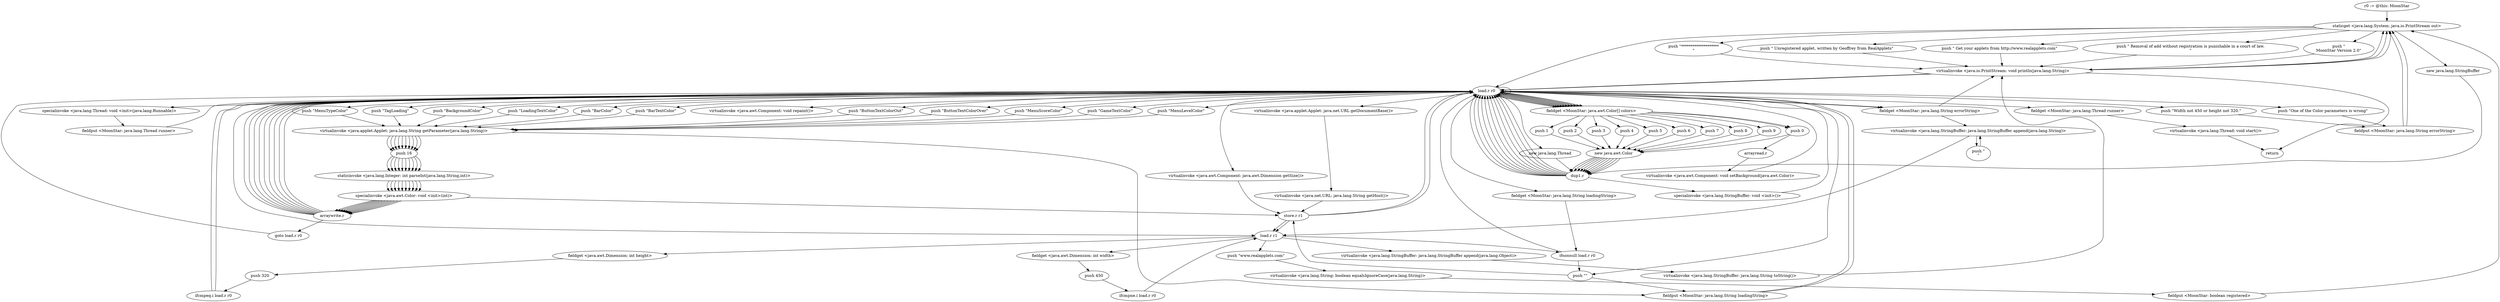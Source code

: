 digraph "" {
    "r0 := @this: MoonStar"
    "staticget <java.lang.System: java.io.PrintStream out>"
    "r0 := @this: MoonStar"->"staticget <java.lang.System: java.io.PrintStream out>";
    "push \"\nMoonStar Version 2.0\""
    "staticget <java.lang.System: java.io.PrintStream out>"->"push \"\nMoonStar Version 2.0\"";
    "virtualinvoke <java.io.PrintStream: void println(java.lang.String)>"
    "push \"\nMoonStar Version 2.0\""->"virtualinvoke <java.io.PrintStream: void println(java.lang.String)>";
    "virtualinvoke <java.io.PrintStream: void println(java.lang.String)>"->"staticget <java.lang.System: java.io.PrintStream out>";
    "push \"********************\n\""
    "staticget <java.lang.System: java.io.PrintStream out>"->"push \"********************\n\"";
    "push \"********************\n\""->"virtualinvoke <java.io.PrintStream: void println(java.lang.String)>";
    "load.r r0"
    "virtualinvoke <java.io.PrintStream: void println(java.lang.String)>"->"load.r r0";
    "virtualinvoke <java.applet.Applet: java.net.URL getDocumentBase()>"
    "load.r r0"->"virtualinvoke <java.applet.Applet: java.net.URL getDocumentBase()>";
    "virtualinvoke <java.net.URL: java.lang.String getHost()>"
    "virtualinvoke <java.applet.Applet: java.net.URL getDocumentBase()>"->"virtualinvoke <java.net.URL: java.lang.String getHost()>";
    "store.r r1"
    "virtualinvoke <java.net.URL: java.lang.String getHost()>"->"store.r r1";
    "load.r r1"
    "store.r r1"->"load.r r1";
    "ifnonnull load.r r0"
    "load.r r1"->"ifnonnull load.r r0";
    "push \"\""
    "ifnonnull load.r r0"->"push \"\"";
    "push \"\""->"store.r r1";
    "store.r r1"->"load.r r0";
    "load.r r0"->"load.r r1";
    "push \"www.realapplets.com\""
    "load.r r1"->"push \"www.realapplets.com\"";
    "virtualinvoke <java.lang.String: boolean equalsIgnoreCase(java.lang.String)>"
    "push \"www.realapplets.com\""->"virtualinvoke <java.lang.String: boolean equalsIgnoreCase(java.lang.String)>";
    "fieldput <MoonStar: boolean registered>"
    "virtualinvoke <java.lang.String: boolean equalsIgnoreCase(java.lang.String)>"->"fieldput <MoonStar: boolean registered>";
    "fieldput <MoonStar: boolean registered>"->"staticget <java.lang.System: java.io.PrintStream out>";
    "push \" Unregistered applet, written by Geoffrey from RealApplets\""
    "staticget <java.lang.System: java.io.PrintStream out>"->"push \" Unregistered applet, written by Geoffrey from RealApplets\"";
    "push \" Unregistered applet, written by Geoffrey from RealApplets\""->"virtualinvoke <java.io.PrintStream: void println(java.lang.String)>";
    "virtualinvoke <java.io.PrintStream: void println(java.lang.String)>"->"staticget <java.lang.System: java.io.PrintStream out>";
    "push \" Get your applets from http://www.realapplets.com\""
    "staticget <java.lang.System: java.io.PrintStream out>"->"push \" Get your applets from http://www.realapplets.com\"";
    "push \" Get your applets from http://www.realapplets.com\""->"virtualinvoke <java.io.PrintStream: void println(java.lang.String)>";
    "virtualinvoke <java.io.PrintStream: void println(java.lang.String)>"->"staticget <java.lang.System: java.io.PrintStream out>";
    "push \" Removal of add without registration is punishable in a court of law.\n\""
    "staticget <java.lang.System: java.io.PrintStream out>"->"push \" Removal of add without registration is punishable in a court of law.\n\"";
    "push \" Removal of add without registration is punishable in a court of law.\n\""->"virtualinvoke <java.io.PrintStream: void println(java.lang.String)>";
    "virtualinvoke <java.io.PrintStream: void println(java.lang.String)>"->"load.r r0";
    "virtualinvoke <java.awt.Component: java.awt.Dimension getSize()>"
    "load.r r0"->"virtualinvoke <java.awt.Component: java.awt.Dimension getSize()>";
    "virtualinvoke <java.awt.Component: java.awt.Dimension getSize()>"->"store.r r1";
    "store.r r1"->"load.r r1";
    "fieldget <java.awt.Dimension: int width>"
    "load.r r1"->"fieldget <java.awt.Dimension: int width>";
    "push 450"
    "fieldget <java.awt.Dimension: int width>"->"push 450";
    "ifcmpne.i load.r r0"
    "push 450"->"ifcmpne.i load.r r0";
    "ifcmpne.i load.r r0"->"load.r r1";
    "fieldget <java.awt.Dimension: int height>"
    "load.r r1"->"fieldget <java.awt.Dimension: int height>";
    "push 320"
    "fieldget <java.awt.Dimension: int height>"->"push 320";
    "ifcmpeq.i load.r r0"
    "push 320"->"ifcmpeq.i load.r r0";
    "ifcmpeq.i load.r r0"->"load.r r0";
    "push \"Width not 450 or height not 320.\""
    "load.r r0"->"push \"Width not 450 or height not 320.\"";
    "fieldput <MoonStar: java.lang.String errorString>"
    "push \"Width not 450 or height not 320.\""->"fieldput <MoonStar: java.lang.String errorString>";
    "fieldput <MoonStar: java.lang.String errorString>"->"staticget <java.lang.System: java.io.PrintStream out>";
    "staticget <java.lang.System: java.io.PrintStream out>"->"load.r r0";
    "fieldget <MoonStar: java.lang.String errorString>"
    "load.r r0"->"fieldget <MoonStar: java.lang.String errorString>";
    "fieldget <MoonStar: java.lang.String errorString>"->"virtualinvoke <java.io.PrintStream: void println(java.lang.String)>";
    "return"
    "virtualinvoke <java.io.PrintStream: void println(java.lang.String)>"->"return";
    "ifcmpeq.i load.r r0"->"load.r r0";
    "load.r r0"->"load.r r0";
    "push \"TagLoading\""
    "load.r r0"->"push \"TagLoading\"";
    "virtualinvoke <java.applet.Applet: java.lang.String getParameter(java.lang.String)>"
    "push \"TagLoading\""->"virtualinvoke <java.applet.Applet: java.lang.String getParameter(java.lang.String)>";
    "fieldput <MoonStar: java.lang.String loadingString>"
    "virtualinvoke <java.applet.Applet: java.lang.String getParameter(java.lang.String)>"->"fieldput <MoonStar: java.lang.String loadingString>";
    "fieldput <MoonStar: java.lang.String loadingString>"->"load.r r0";
    "fieldget <MoonStar: java.lang.String loadingString>"
    "load.r r0"->"fieldget <MoonStar: java.lang.String loadingString>";
    "fieldget <MoonStar: java.lang.String loadingString>"->"ifnonnull load.r r0";
    "ifnonnull load.r r0"->"load.r r0";
    "load.r r0"->"push \"\"";
    "push \"\""->"fieldput <MoonStar: java.lang.String loadingString>";
    "fieldput <MoonStar: java.lang.String loadingString>"->"load.r r0";
    "fieldget <MoonStar: java.awt.Color[] colors>"
    "load.r r0"->"fieldget <MoonStar: java.awt.Color[] colors>";
    "push 0"
    "fieldget <MoonStar: java.awt.Color[] colors>"->"push 0";
    "new java.awt.Color"
    "push 0"->"new java.awt.Color";
    "dup1.r"
    "new java.awt.Color"->"dup1.r";
    "dup1.r"->"load.r r0";
    "push \"BackgroundColor\""
    "load.r r0"->"push \"BackgroundColor\"";
    "push \"BackgroundColor\""->"virtualinvoke <java.applet.Applet: java.lang.String getParameter(java.lang.String)>";
    "push 16"
    "virtualinvoke <java.applet.Applet: java.lang.String getParameter(java.lang.String)>"->"push 16";
    "staticinvoke <java.lang.Integer: int parseInt(java.lang.String,int)>"
    "push 16"->"staticinvoke <java.lang.Integer: int parseInt(java.lang.String,int)>";
    "specialinvoke <java.awt.Color: void <init>(int)>"
    "staticinvoke <java.lang.Integer: int parseInt(java.lang.String,int)>"->"specialinvoke <java.awt.Color: void <init>(int)>";
    "arraywrite.r"
    "specialinvoke <java.awt.Color: void <init>(int)>"->"arraywrite.r";
    "arraywrite.r"->"load.r r0";
    "load.r r0"->"load.r r0";
    "load.r r0"->"fieldget <MoonStar: java.awt.Color[] colors>";
    "fieldget <MoonStar: java.awt.Color[] colors>"->"push 0";
    "arrayread.r"
    "push 0"->"arrayread.r";
    "virtualinvoke <java.awt.Component: void setBackground(java.awt.Color)>"
    "arrayread.r"->"virtualinvoke <java.awt.Component: void setBackground(java.awt.Color)>";
    "virtualinvoke <java.awt.Component: void setBackground(java.awt.Color)>"->"load.r r0";
    "load.r r0"->"fieldget <MoonStar: java.awt.Color[] colors>";
    "push 1"
    "fieldget <MoonStar: java.awt.Color[] colors>"->"push 1";
    "push 1"->"new java.awt.Color";
    "new java.awt.Color"->"dup1.r";
    "dup1.r"->"load.r r0";
    "push \"LoadingTextColor\""
    "load.r r0"->"push \"LoadingTextColor\"";
    "push \"LoadingTextColor\""->"virtualinvoke <java.applet.Applet: java.lang.String getParameter(java.lang.String)>";
    "virtualinvoke <java.applet.Applet: java.lang.String getParameter(java.lang.String)>"->"push 16";
    "push 16"->"staticinvoke <java.lang.Integer: int parseInt(java.lang.String,int)>";
    "staticinvoke <java.lang.Integer: int parseInt(java.lang.String,int)>"->"specialinvoke <java.awt.Color: void <init>(int)>";
    "specialinvoke <java.awt.Color: void <init>(int)>"->"arraywrite.r";
    "arraywrite.r"->"load.r r0";
    "load.r r0"->"fieldget <MoonStar: java.awt.Color[] colors>";
    "push 2"
    "fieldget <MoonStar: java.awt.Color[] colors>"->"push 2";
    "push 2"->"new java.awt.Color";
    "new java.awt.Color"->"dup1.r";
    "dup1.r"->"load.r r0";
    "push \"BarColor\""
    "load.r r0"->"push \"BarColor\"";
    "push \"BarColor\""->"virtualinvoke <java.applet.Applet: java.lang.String getParameter(java.lang.String)>";
    "virtualinvoke <java.applet.Applet: java.lang.String getParameter(java.lang.String)>"->"push 16";
    "push 16"->"staticinvoke <java.lang.Integer: int parseInt(java.lang.String,int)>";
    "staticinvoke <java.lang.Integer: int parseInt(java.lang.String,int)>"->"specialinvoke <java.awt.Color: void <init>(int)>";
    "specialinvoke <java.awt.Color: void <init>(int)>"->"arraywrite.r";
    "arraywrite.r"->"load.r r0";
    "load.r r0"->"fieldget <MoonStar: java.awt.Color[] colors>";
    "push 3"
    "fieldget <MoonStar: java.awt.Color[] colors>"->"push 3";
    "push 3"->"new java.awt.Color";
    "new java.awt.Color"->"dup1.r";
    "dup1.r"->"load.r r0";
    "push \"BarTextColor\""
    "load.r r0"->"push \"BarTextColor\"";
    "push \"BarTextColor\""->"virtualinvoke <java.applet.Applet: java.lang.String getParameter(java.lang.String)>";
    "virtualinvoke <java.applet.Applet: java.lang.String getParameter(java.lang.String)>"->"push 16";
    "push 16"->"staticinvoke <java.lang.Integer: int parseInt(java.lang.String,int)>";
    "staticinvoke <java.lang.Integer: int parseInt(java.lang.String,int)>"->"specialinvoke <java.awt.Color: void <init>(int)>";
    "specialinvoke <java.awt.Color: void <init>(int)>"->"arraywrite.r";
    "arraywrite.r"->"load.r r0";
    "load.r r0"->"fieldget <MoonStar: java.awt.Color[] colors>";
    "push 4"
    "fieldget <MoonStar: java.awt.Color[] colors>"->"push 4";
    "push 4"->"new java.awt.Color";
    "new java.awt.Color"->"dup1.r";
    "dup1.r"->"load.r r0";
    "push \"ButtonTextColorOut\""
    "load.r r0"->"push \"ButtonTextColorOut\"";
    "push \"ButtonTextColorOut\""->"virtualinvoke <java.applet.Applet: java.lang.String getParameter(java.lang.String)>";
    "virtualinvoke <java.applet.Applet: java.lang.String getParameter(java.lang.String)>"->"push 16";
    "push 16"->"staticinvoke <java.lang.Integer: int parseInt(java.lang.String,int)>";
    "staticinvoke <java.lang.Integer: int parseInt(java.lang.String,int)>"->"specialinvoke <java.awt.Color: void <init>(int)>";
    "specialinvoke <java.awt.Color: void <init>(int)>"->"arraywrite.r";
    "arraywrite.r"->"load.r r0";
    "load.r r0"->"fieldget <MoonStar: java.awt.Color[] colors>";
    "push 5"
    "fieldget <MoonStar: java.awt.Color[] colors>"->"push 5";
    "push 5"->"new java.awt.Color";
    "new java.awt.Color"->"dup1.r";
    "dup1.r"->"load.r r0";
    "push \"ButtonTextColorOver\""
    "load.r r0"->"push \"ButtonTextColorOver\"";
    "push \"ButtonTextColorOver\""->"virtualinvoke <java.applet.Applet: java.lang.String getParameter(java.lang.String)>";
    "virtualinvoke <java.applet.Applet: java.lang.String getParameter(java.lang.String)>"->"push 16";
    "push 16"->"staticinvoke <java.lang.Integer: int parseInt(java.lang.String,int)>";
    "staticinvoke <java.lang.Integer: int parseInt(java.lang.String,int)>"->"specialinvoke <java.awt.Color: void <init>(int)>";
    "specialinvoke <java.awt.Color: void <init>(int)>"->"arraywrite.r";
    "arraywrite.r"->"load.r r0";
    "load.r r0"->"fieldget <MoonStar: java.awt.Color[] colors>";
    "push 6"
    "fieldget <MoonStar: java.awt.Color[] colors>"->"push 6";
    "push 6"->"new java.awt.Color";
    "new java.awt.Color"->"dup1.r";
    "dup1.r"->"load.r r0";
    "push \"GameTextColor\""
    "load.r r0"->"push \"GameTextColor\"";
    "push \"GameTextColor\""->"virtualinvoke <java.applet.Applet: java.lang.String getParameter(java.lang.String)>";
    "virtualinvoke <java.applet.Applet: java.lang.String getParameter(java.lang.String)>"->"push 16";
    "push 16"->"staticinvoke <java.lang.Integer: int parseInt(java.lang.String,int)>";
    "staticinvoke <java.lang.Integer: int parseInt(java.lang.String,int)>"->"specialinvoke <java.awt.Color: void <init>(int)>";
    "specialinvoke <java.awt.Color: void <init>(int)>"->"arraywrite.r";
    "arraywrite.r"->"load.r r0";
    "load.r r0"->"fieldget <MoonStar: java.awt.Color[] colors>";
    "push 7"
    "fieldget <MoonStar: java.awt.Color[] colors>"->"push 7";
    "push 7"->"new java.awt.Color";
    "new java.awt.Color"->"dup1.r";
    "dup1.r"->"load.r r0";
    "push \"MenuScoreColor\""
    "load.r r0"->"push \"MenuScoreColor\"";
    "push \"MenuScoreColor\""->"virtualinvoke <java.applet.Applet: java.lang.String getParameter(java.lang.String)>";
    "virtualinvoke <java.applet.Applet: java.lang.String getParameter(java.lang.String)>"->"push 16";
    "push 16"->"staticinvoke <java.lang.Integer: int parseInt(java.lang.String,int)>";
    "staticinvoke <java.lang.Integer: int parseInt(java.lang.String,int)>"->"specialinvoke <java.awt.Color: void <init>(int)>";
    "specialinvoke <java.awt.Color: void <init>(int)>"->"arraywrite.r";
    "arraywrite.r"->"load.r r0";
    "load.r r0"->"fieldget <MoonStar: java.awt.Color[] colors>";
    "push 8"
    "fieldget <MoonStar: java.awt.Color[] colors>"->"push 8";
    "push 8"->"new java.awt.Color";
    "new java.awt.Color"->"dup1.r";
    "dup1.r"->"load.r r0";
    "push \"MenuLevelColor\""
    "load.r r0"->"push \"MenuLevelColor\"";
    "push \"MenuLevelColor\""->"virtualinvoke <java.applet.Applet: java.lang.String getParameter(java.lang.String)>";
    "virtualinvoke <java.applet.Applet: java.lang.String getParameter(java.lang.String)>"->"push 16";
    "push 16"->"staticinvoke <java.lang.Integer: int parseInt(java.lang.String,int)>";
    "staticinvoke <java.lang.Integer: int parseInt(java.lang.String,int)>"->"specialinvoke <java.awt.Color: void <init>(int)>";
    "specialinvoke <java.awt.Color: void <init>(int)>"->"arraywrite.r";
    "arraywrite.r"->"load.r r0";
    "load.r r0"->"fieldget <MoonStar: java.awt.Color[] colors>";
    "push 9"
    "fieldget <MoonStar: java.awt.Color[] colors>"->"push 9";
    "push 9"->"new java.awt.Color";
    "new java.awt.Color"->"dup1.r";
    "dup1.r"->"load.r r0";
    "push \"MenuTypeColor\""
    "load.r r0"->"push \"MenuTypeColor\"";
    "push \"MenuTypeColor\""->"virtualinvoke <java.applet.Applet: java.lang.String getParameter(java.lang.String)>";
    "virtualinvoke <java.applet.Applet: java.lang.String getParameter(java.lang.String)>"->"push 16";
    "push 16"->"staticinvoke <java.lang.Integer: int parseInt(java.lang.String,int)>";
    "staticinvoke <java.lang.Integer: int parseInt(java.lang.String,int)>"->"specialinvoke <java.awt.Color: void <init>(int)>";
    "specialinvoke <java.awt.Color: void <init>(int)>"->"arraywrite.r";
    "goto load.r r0"
    "arraywrite.r"->"goto load.r r0";
    "goto load.r r0"->"load.r r0";
    "new java.lang.Thread"
    "load.r r0"->"new java.lang.Thread";
    "new java.lang.Thread"->"dup1.r";
    "dup1.r"->"load.r r0";
    "specialinvoke <java.lang.Thread: void <init>(java.lang.Runnable)>"
    "load.r r0"->"specialinvoke <java.lang.Thread: void <init>(java.lang.Runnable)>";
    "fieldput <MoonStar: java.lang.Thread runner>"
    "specialinvoke <java.lang.Thread: void <init>(java.lang.Runnable)>"->"fieldput <MoonStar: java.lang.Thread runner>";
    "fieldput <MoonStar: java.lang.Thread runner>"->"load.r r0";
    "fieldget <MoonStar: java.lang.Thread runner>"
    "load.r r0"->"fieldget <MoonStar: java.lang.Thread runner>";
    "virtualinvoke <java.lang.Thread: void start()>"
    "fieldget <MoonStar: java.lang.Thread runner>"->"virtualinvoke <java.lang.Thread: void start()>";
    "virtualinvoke <java.lang.Thread: void start()>"->"return";
    "specialinvoke <java.awt.Color: void <init>(int)>"->"store.r r1";
    "store.r r1"->"load.r r0";
    "push \"One of the Color parameters is wrong\""
    "load.r r0"->"push \"One of the Color parameters is wrong\"";
    "push \"One of the Color parameters is wrong\""->"fieldput <MoonStar: java.lang.String errorString>";
    "fieldput <MoonStar: java.lang.String errorString>"->"staticget <java.lang.System: java.io.PrintStream out>";
    "new java.lang.StringBuffer"
    "staticget <java.lang.System: java.io.PrintStream out>"->"new java.lang.StringBuffer";
    "new java.lang.StringBuffer"->"dup1.r";
    "specialinvoke <java.lang.StringBuffer: void <init>()>"
    "dup1.r"->"specialinvoke <java.lang.StringBuffer: void <init>()>";
    "specialinvoke <java.lang.StringBuffer: void <init>()>"->"load.r r0";
    "load.r r0"->"fieldget <MoonStar: java.lang.String errorString>";
    "virtualinvoke <java.lang.StringBuffer: java.lang.StringBuffer append(java.lang.String)>"
    "fieldget <MoonStar: java.lang.String errorString>"->"virtualinvoke <java.lang.StringBuffer: java.lang.StringBuffer append(java.lang.String)>";
    "push \"\n\""
    "virtualinvoke <java.lang.StringBuffer: java.lang.StringBuffer append(java.lang.String)>"->"push \"\n\"";
    "push \"\n\""->"virtualinvoke <java.lang.StringBuffer: java.lang.StringBuffer append(java.lang.String)>";
    "virtualinvoke <java.lang.StringBuffer: java.lang.StringBuffer append(java.lang.String)>"->"load.r r1";
    "virtualinvoke <java.lang.StringBuffer: java.lang.StringBuffer append(java.lang.Object)>"
    "load.r r1"->"virtualinvoke <java.lang.StringBuffer: java.lang.StringBuffer append(java.lang.Object)>";
    "virtualinvoke <java.lang.StringBuffer: java.lang.String toString()>"
    "virtualinvoke <java.lang.StringBuffer: java.lang.StringBuffer append(java.lang.Object)>"->"virtualinvoke <java.lang.StringBuffer: java.lang.String toString()>";
    "virtualinvoke <java.lang.StringBuffer: java.lang.String toString()>"->"virtualinvoke <java.io.PrintStream: void println(java.lang.String)>";
    "virtualinvoke <java.io.PrintStream: void println(java.lang.String)>"->"load.r r0";
    "virtualinvoke <java.awt.Component: void repaint()>"
    "load.r r0"->"virtualinvoke <java.awt.Component: void repaint()>";
}
